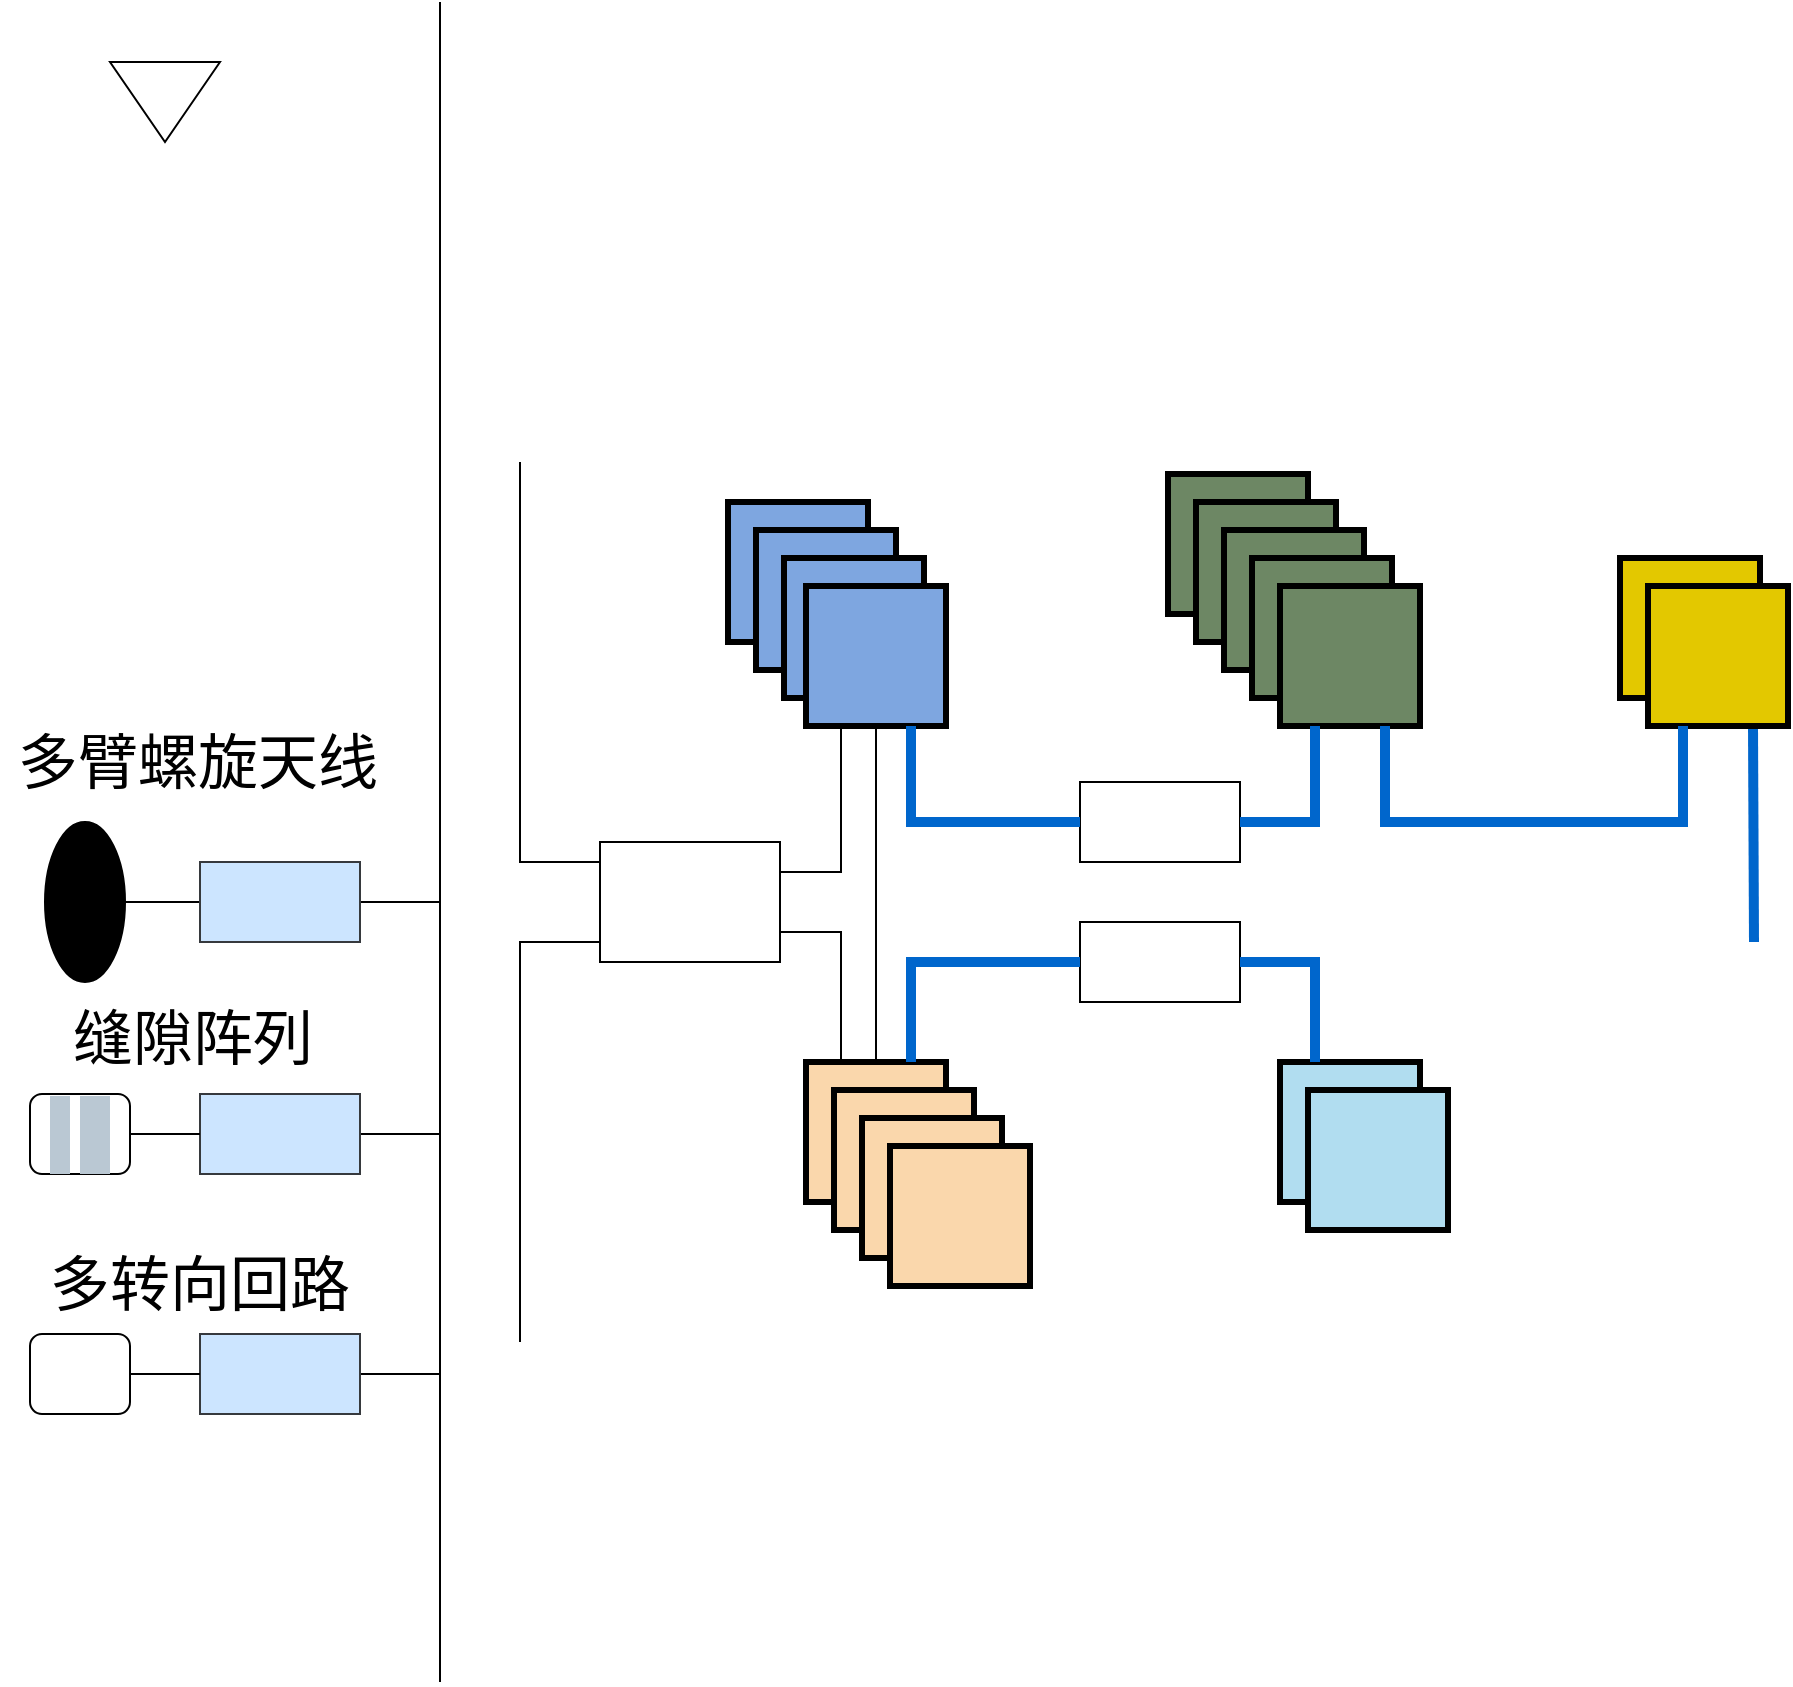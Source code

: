 <mxfile version="22.1.2" type="github">
  <diagram name="Page-1" id="M8y6by8E7KbK7771LnwZ">
    <mxGraphModel dx="1410" dy="1927" grid="1" gridSize="10" guides="1" tooltips="1" connect="1" arrows="1" fold="1" page="1" pageScale="1" pageWidth="850" pageHeight="1100" math="0" shadow="0">
      <root>
        <mxCell id="0" />
        <mxCell id="1" parent="0" />
        <mxCell id="zI-hbchwOAUTR7jxpCwH-31" value="" style="edgeStyle=orthogonalEdgeStyle;rounded=0;orthogonalLoop=1;jettySize=auto;html=1;endArrow=none;endFill=0;" edge="1" parent="1" source="zI-hbchwOAUTR7jxpCwH-4" target="zI-hbchwOAUTR7jxpCwH-8">
          <mxGeometry relative="1" as="geometry" />
        </mxCell>
        <mxCell id="zI-hbchwOAUTR7jxpCwH-4" value="" style="ellipse;whiteSpace=wrap;html=1;direction=south;fillColor=#000000;" vertex="1" parent="1">
          <mxGeometry x="162.5" y="580" width="40" height="80" as="geometry" />
        </mxCell>
        <mxCell id="zI-hbchwOAUTR7jxpCwH-38" style="edgeStyle=orthogonalEdgeStyle;rounded=0;orthogonalLoop=1;jettySize=auto;html=1;exitX=1;exitY=0.5;exitDx=0;exitDy=0;endArrow=none;endFill=0;" edge="1" parent="1" source="zI-hbchwOAUTR7jxpCwH-6">
          <mxGeometry relative="1" as="geometry">
            <mxPoint x="360" y="736" as="targetPoint" />
          </mxGeometry>
        </mxCell>
        <mxCell id="zI-hbchwOAUTR7jxpCwH-6" value="" style="rounded=0;whiteSpace=wrap;html=1;fillColor=#cce5ff;strokeColor=#36393d;" vertex="1" parent="1">
          <mxGeometry x="240" y="716" width="80" height="40" as="geometry" />
        </mxCell>
        <mxCell id="zI-hbchwOAUTR7jxpCwH-96" style="edgeStyle=orthogonalEdgeStyle;rounded=0;orthogonalLoop=1;jettySize=auto;html=1;exitX=1;exitY=0.25;exitDx=0;exitDy=0;entryX=0.25;entryY=1;entryDx=0;entryDy=0;endArrow=none;endFill=0;" edge="1" parent="1" source="zI-hbchwOAUTR7jxpCwH-7" target="zI-hbchwOAUTR7jxpCwH-92">
          <mxGeometry relative="1" as="geometry" />
        </mxCell>
        <mxCell id="zI-hbchwOAUTR7jxpCwH-97" style="edgeStyle=orthogonalEdgeStyle;rounded=0;orthogonalLoop=1;jettySize=auto;html=1;exitX=1;exitY=0.75;exitDx=0;exitDy=0;entryX=0.25;entryY=0;entryDx=0;entryDy=0;endArrow=none;endFill=0;" edge="1" parent="1" source="zI-hbchwOAUTR7jxpCwH-7" target="zI-hbchwOAUTR7jxpCwH-48">
          <mxGeometry relative="1" as="geometry" />
        </mxCell>
        <mxCell id="zI-hbchwOAUTR7jxpCwH-7" value="" style="rounded=0;whiteSpace=wrap;html=1;" vertex="1" parent="1">
          <mxGeometry x="440" y="590" width="90" height="60" as="geometry" />
        </mxCell>
        <mxCell id="zI-hbchwOAUTR7jxpCwH-121" style="edgeStyle=orthogonalEdgeStyle;rounded=0;orthogonalLoop=1;jettySize=auto;html=1;exitX=1;exitY=0.5;exitDx=0;exitDy=0;endArrow=none;endFill=0;" edge="1" parent="1" source="zI-hbchwOAUTR7jxpCwH-8">
          <mxGeometry relative="1" as="geometry">
            <mxPoint x="360" y="620" as="targetPoint" />
          </mxGeometry>
        </mxCell>
        <mxCell id="zI-hbchwOAUTR7jxpCwH-8" value="" style="rounded=0;whiteSpace=wrap;html=1;fillColor=#cce5ff;strokeColor=#36393d;" vertex="1" parent="1">
          <mxGeometry x="240" y="600" width="80" height="40" as="geometry" />
        </mxCell>
        <mxCell id="zI-hbchwOAUTR7jxpCwH-11" value="" style="endArrow=none;html=1;rounded=0;" edge="1" parent="1">
          <mxGeometry width="50" height="50" relative="1" as="geometry">
            <mxPoint x="360" y="1010" as="sourcePoint" />
            <mxPoint x="360" y="170" as="targetPoint" />
          </mxGeometry>
        </mxCell>
        <mxCell id="zI-hbchwOAUTR7jxpCwH-12" value="" style="endArrow=none;html=1;rounded=0;" edge="1" parent="1">
          <mxGeometry width="50" height="50" relative="1" as="geometry">
            <mxPoint x="440" y="600" as="sourcePoint" />
            <mxPoint x="400" y="400" as="targetPoint" />
            <Array as="points">
              <mxPoint x="400" y="600" />
            </Array>
          </mxGeometry>
        </mxCell>
        <mxCell id="zI-hbchwOAUTR7jxpCwH-13" value="" style="endArrow=none;html=1;rounded=0;" edge="1" parent="1">
          <mxGeometry width="50" height="50" relative="1" as="geometry">
            <mxPoint x="400" y="840" as="sourcePoint" />
            <mxPoint x="440" y="640" as="targetPoint" />
            <Array as="points">
              <mxPoint x="400" y="640" />
            </Array>
          </mxGeometry>
        </mxCell>
        <mxCell id="zI-hbchwOAUTR7jxpCwH-19" value="" style="rounded=0;whiteSpace=wrap;html=1;" vertex="1" parent="1">
          <mxGeometry x="680" y="560" width="80" height="40" as="geometry" />
        </mxCell>
        <mxCell id="zI-hbchwOAUTR7jxpCwH-20" value="" style="rounded=0;whiteSpace=wrap;html=1;" vertex="1" parent="1">
          <mxGeometry x="680" y="630" width="80" height="40" as="geometry" />
        </mxCell>
        <mxCell id="zI-hbchwOAUTR7jxpCwH-32" value="" style="edgeStyle=orthogonalEdgeStyle;rounded=0;orthogonalLoop=1;jettySize=auto;html=1;endArrow=none;endFill=0;" edge="1" parent="1" source="zI-hbchwOAUTR7jxpCwH-23" target="zI-hbchwOAUTR7jxpCwH-6">
          <mxGeometry relative="1" as="geometry" />
        </mxCell>
        <mxCell id="zI-hbchwOAUTR7jxpCwH-23" value="" style="rounded=1;whiteSpace=wrap;html=1;" vertex="1" parent="1">
          <mxGeometry x="155" y="716" width="50" height="40" as="geometry" />
        </mxCell>
        <mxCell id="zI-hbchwOAUTR7jxpCwH-24" value="" style="rounded=0;whiteSpace=wrap;html=1;fillColor=#bac8d3;strokeColor=none;" vertex="1" parent="1">
          <mxGeometry x="180" y="717" width="15" height="39" as="geometry" />
        </mxCell>
        <mxCell id="zI-hbchwOAUTR7jxpCwH-25" value="" style="rounded=0;whiteSpace=wrap;html=1;fillColor=#bac8d3;strokeColor=none;" vertex="1" parent="1">
          <mxGeometry x="165" y="717" width="10" height="39" as="geometry" />
        </mxCell>
        <mxCell id="zI-hbchwOAUTR7jxpCwH-39" style="edgeStyle=orthogonalEdgeStyle;rounded=0;orthogonalLoop=1;jettySize=auto;html=1;exitX=1;exitY=0.5;exitDx=0;exitDy=0;endArrow=none;endFill=0;" edge="1" parent="1" source="zI-hbchwOAUTR7jxpCwH-27">
          <mxGeometry relative="1" as="geometry">
            <mxPoint x="360" y="856" as="targetPoint" />
          </mxGeometry>
        </mxCell>
        <mxCell id="zI-hbchwOAUTR7jxpCwH-27" value="" style="rounded=0;whiteSpace=wrap;html=1;fillColor=#cce5ff;strokeColor=#36393d;" vertex="1" parent="1">
          <mxGeometry x="240" y="836" width="80" height="40" as="geometry" />
        </mxCell>
        <mxCell id="zI-hbchwOAUTR7jxpCwH-34" value="" style="edgeStyle=orthogonalEdgeStyle;rounded=0;orthogonalLoop=1;jettySize=auto;html=1;endArrow=none;endFill=0;" edge="1" parent="1" source="zI-hbchwOAUTR7jxpCwH-33" target="zI-hbchwOAUTR7jxpCwH-27">
          <mxGeometry relative="1" as="geometry" />
        </mxCell>
        <mxCell id="zI-hbchwOAUTR7jxpCwH-33" value="" style="rounded=1;whiteSpace=wrap;html=1;" vertex="1" parent="1">
          <mxGeometry x="155" y="836" width="50" height="40" as="geometry" />
        </mxCell>
        <mxCell id="zI-hbchwOAUTR7jxpCwH-80" value="" style="group" vertex="1" connectable="0" parent="1">
          <mxGeometry x="543" y="700" width="112" height="112" as="geometry" />
        </mxCell>
        <mxCell id="zI-hbchwOAUTR7jxpCwH-48" value="" style="whiteSpace=wrap;html=1;aspect=fixed;fillColor=#fad7ac;strokeColor=#000000;strokeWidth=3;" vertex="1" parent="zI-hbchwOAUTR7jxpCwH-80">
          <mxGeometry width="70" height="70" as="geometry" />
        </mxCell>
        <mxCell id="zI-hbchwOAUTR7jxpCwH-75" value="" style="whiteSpace=wrap;html=1;aspect=fixed;fillColor=#fad7ac;strokeColor=#000000;strokeWidth=3;" vertex="1" parent="zI-hbchwOAUTR7jxpCwH-80">
          <mxGeometry x="14" y="14" width="70" height="70" as="geometry" />
        </mxCell>
        <mxCell id="zI-hbchwOAUTR7jxpCwH-78" value="" style="whiteSpace=wrap;html=1;aspect=fixed;fillColor=#fad7ac;strokeColor=#000000;strokeWidth=3;" vertex="1" parent="zI-hbchwOAUTR7jxpCwH-80">
          <mxGeometry x="28" y="28" width="70" height="70" as="geometry" />
        </mxCell>
        <mxCell id="zI-hbchwOAUTR7jxpCwH-79" value="" style="whiteSpace=wrap;html=1;aspect=fixed;fillColor=#fad7ac;strokeColor=#000000;strokeWidth=3;" vertex="1" parent="zI-hbchwOAUTR7jxpCwH-80">
          <mxGeometry x="42" y="42" width="70" height="70" as="geometry" />
        </mxCell>
        <mxCell id="zI-hbchwOAUTR7jxpCwH-82" value="" style="group" vertex="1" connectable="0" parent="1">
          <mxGeometry x="780" y="700" width="84" height="84" as="geometry" />
        </mxCell>
        <mxCell id="zI-hbchwOAUTR7jxpCwH-68" value="" style="whiteSpace=wrap;html=1;aspect=fixed;fillColor=#b1ddf0;strokeColor=#000000;strokeWidth=3;" vertex="1" parent="zI-hbchwOAUTR7jxpCwH-82">
          <mxGeometry width="70" height="70" as="geometry" />
        </mxCell>
        <mxCell id="zI-hbchwOAUTR7jxpCwH-81" value="" style="whiteSpace=wrap;html=1;aspect=fixed;fillColor=#b1ddf0;strokeColor=#000000;strokeWidth=3;" vertex="1" parent="zI-hbchwOAUTR7jxpCwH-82">
          <mxGeometry x="14" y="14" width="70" height="70" as="geometry" />
        </mxCell>
        <mxCell id="zI-hbchwOAUTR7jxpCwH-84" value="" style="group;strokeColor=none;" vertex="1" connectable="0" parent="1">
          <mxGeometry x="950" y="448" width="84" height="84" as="geometry" />
        </mxCell>
        <mxCell id="zI-hbchwOAUTR7jxpCwH-58" value="" style="whiteSpace=wrap;html=1;aspect=fixed;fillColor=#e3c800;strokeColor=#000000;strokeWidth=3;fontColor=#000000;" vertex="1" parent="zI-hbchwOAUTR7jxpCwH-84">
          <mxGeometry width="70" height="70" as="geometry" />
        </mxCell>
        <mxCell id="zI-hbchwOAUTR7jxpCwH-113" style="rounded=0;orthogonalLoop=1;jettySize=auto;html=1;exitX=0.75;exitY=1;exitDx=0;exitDy=0;strokeWidth=5;strokeColor=#0066CC;endArrow=none;endFill=0;" edge="1" parent="zI-hbchwOAUTR7jxpCwH-84" source="zI-hbchwOAUTR7jxpCwH-83">
          <mxGeometry relative="1" as="geometry">
            <mxPoint x="67" y="192" as="targetPoint" />
          </mxGeometry>
        </mxCell>
        <mxCell id="zI-hbchwOAUTR7jxpCwH-83" value="" style="whiteSpace=wrap;html=1;aspect=fixed;fillColor=#e3c800;strokeColor=#000000;strokeWidth=3;fontColor=#000000;" vertex="1" parent="zI-hbchwOAUTR7jxpCwH-84">
          <mxGeometry x="14" y="14" width="70" height="70" as="geometry" />
        </mxCell>
        <mxCell id="zI-hbchwOAUTR7jxpCwH-89" value="" style="group" vertex="1" connectable="0" parent="1">
          <mxGeometry x="724" y="406" width="126" height="126" as="geometry" />
        </mxCell>
        <mxCell id="zI-hbchwOAUTR7jxpCwH-57" value="" style="whiteSpace=wrap;html=1;aspect=fixed;fillColor=#6d8764;strokeColor=#000000;strokeWidth=3;fontColor=#ffffff;" vertex="1" parent="zI-hbchwOAUTR7jxpCwH-89">
          <mxGeometry width="70" height="70" as="geometry" />
        </mxCell>
        <mxCell id="zI-hbchwOAUTR7jxpCwH-85" value="" style="whiteSpace=wrap;html=1;aspect=fixed;fillColor=#6d8764;strokeColor=#000000;strokeWidth=3;fontColor=#ffffff;" vertex="1" parent="zI-hbchwOAUTR7jxpCwH-89">
          <mxGeometry x="14" y="14" width="70" height="70" as="geometry" />
        </mxCell>
        <mxCell id="zI-hbchwOAUTR7jxpCwH-86" value="" style="whiteSpace=wrap;html=1;aspect=fixed;fillColor=#6d8764;strokeColor=#000000;strokeWidth=3;fontColor=#ffffff;" vertex="1" parent="zI-hbchwOAUTR7jxpCwH-89">
          <mxGeometry x="28" y="28" width="70" height="70" as="geometry" />
        </mxCell>
        <mxCell id="zI-hbchwOAUTR7jxpCwH-87" value="" style="whiteSpace=wrap;html=1;aspect=fixed;fillColor=#6d8764;strokeColor=#000000;strokeWidth=3;fontColor=#ffffff;" vertex="1" parent="zI-hbchwOAUTR7jxpCwH-89">
          <mxGeometry x="42" y="42" width="70" height="70" as="geometry" />
        </mxCell>
        <mxCell id="zI-hbchwOAUTR7jxpCwH-88" value="" style="whiteSpace=wrap;html=1;aspect=fixed;fillColor=#6d8764;strokeColor=#000000;strokeWidth=3;fontColor=#ffffff;" vertex="1" parent="zI-hbchwOAUTR7jxpCwH-89">
          <mxGeometry x="56" y="56" width="70" height="70" as="geometry" />
        </mxCell>
        <mxCell id="zI-hbchwOAUTR7jxpCwH-93" value="" style="group" vertex="1" connectable="0" parent="1">
          <mxGeometry x="504" y="420" width="112" height="112" as="geometry" />
        </mxCell>
        <mxCell id="zI-hbchwOAUTR7jxpCwH-56" value="" style="whiteSpace=wrap;html=1;aspect=fixed;fillColor=#7EA6E0;strokeColor=#000000;strokeWidth=3;" vertex="1" parent="zI-hbchwOAUTR7jxpCwH-93">
          <mxGeometry width="70" height="70" as="geometry" />
        </mxCell>
        <mxCell id="zI-hbchwOAUTR7jxpCwH-90" value="" style="whiteSpace=wrap;html=1;aspect=fixed;fillColor=#7EA6E0;strokeColor=#000000;strokeWidth=3;" vertex="1" parent="zI-hbchwOAUTR7jxpCwH-93">
          <mxGeometry x="14" y="14" width="70" height="70" as="geometry" />
        </mxCell>
        <mxCell id="zI-hbchwOAUTR7jxpCwH-91" value="" style="whiteSpace=wrap;html=1;aspect=fixed;fillColor=#7EA6E0;strokeColor=#000000;strokeWidth=3;" vertex="1" parent="zI-hbchwOAUTR7jxpCwH-93">
          <mxGeometry x="28" y="28" width="70" height="70" as="geometry" />
        </mxCell>
        <mxCell id="zI-hbchwOAUTR7jxpCwH-92" value="" style="whiteSpace=wrap;html=1;aspect=fixed;fillColor=#7EA6E0;strokeColor=#000000;strokeWidth=3;" vertex="1" parent="zI-hbchwOAUTR7jxpCwH-93">
          <mxGeometry x="39" y="42" width="70" height="70" as="geometry" />
        </mxCell>
        <mxCell id="zI-hbchwOAUTR7jxpCwH-100" style="rounded=0;orthogonalLoop=1;jettySize=auto;html=1;exitX=0.5;exitY=1;exitDx=0;exitDy=0;endArrow=none;endFill=0;" edge="1" parent="1" source="zI-hbchwOAUTR7jxpCwH-92" target="zI-hbchwOAUTR7jxpCwH-48">
          <mxGeometry relative="1" as="geometry" />
        </mxCell>
        <mxCell id="zI-hbchwOAUTR7jxpCwH-101" style="edgeStyle=orthogonalEdgeStyle;rounded=0;orthogonalLoop=1;jettySize=auto;html=1;exitX=0.75;exitY=0;exitDx=0;exitDy=0;entryX=0;entryY=0.5;entryDx=0;entryDy=0;strokeWidth=5;endArrow=none;endFill=0;strokeColor=#0066CC;" edge="1" parent="1" source="zI-hbchwOAUTR7jxpCwH-48" target="zI-hbchwOAUTR7jxpCwH-20">
          <mxGeometry relative="1" as="geometry" />
        </mxCell>
        <mxCell id="zI-hbchwOAUTR7jxpCwH-102" style="edgeStyle=orthogonalEdgeStyle;rounded=0;orthogonalLoop=1;jettySize=auto;html=1;exitX=0.75;exitY=1;exitDx=0;exitDy=0;entryX=0;entryY=0.5;entryDx=0;entryDy=0;strokeWidth=5;endArrow=none;endFill=0;strokeColor=#0066CC;" edge="1" parent="1" source="zI-hbchwOAUTR7jxpCwH-92" target="zI-hbchwOAUTR7jxpCwH-19">
          <mxGeometry relative="1" as="geometry" />
        </mxCell>
        <mxCell id="zI-hbchwOAUTR7jxpCwH-103" style="edgeStyle=orthogonalEdgeStyle;rounded=0;orthogonalLoop=1;jettySize=auto;html=1;exitX=0.25;exitY=1;exitDx=0;exitDy=0;entryX=1;entryY=0.5;entryDx=0;entryDy=0;endArrow=none;endFill=0;strokeWidth=5;strokeColor=#0066CC;" edge="1" parent="1" source="zI-hbchwOAUTR7jxpCwH-88" target="zI-hbchwOAUTR7jxpCwH-19">
          <mxGeometry relative="1" as="geometry" />
        </mxCell>
        <mxCell id="zI-hbchwOAUTR7jxpCwH-104" style="edgeStyle=orthogonalEdgeStyle;rounded=0;orthogonalLoop=1;jettySize=auto;html=1;exitX=0.25;exitY=0;exitDx=0;exitDy=0;entryX=1;entryY=0.5;entryDx=0;entryDy=0;endArrow=none;endFill=0;strokeWidth=5;strokeColor=#0066CC;" edge="1" parent="1" source="zI-hbchwOAUTR7jxpCwH-68" target="zI-hbchwOAUTR7jxpCwH-20">
          <mxGeometry relative="1" as="geometry" />
        </mxCell>
        <mxCell id="zI-hbchwOAUTR7jxpCwH-105" style="edgeStyle=orthogonalEdgeStyle;rounded=0;orthogonalLoop=1;jettySize=auto;html=1;exitX=0.75;exitY=1;exitDx=0;exitDy=0;entryX=0.25;entryY=1;entryDx=0;entryDy=0;strokeWidth=5;strokeColor=#0066CC;endArrow=none;endFill=0;" edge="1" parent="1" source="zI-hbchwOAUTR7jxpCwH-88" target="zI-hbchwOAUTR7jxpCwH-83">
          <mxGeometry relative="1" as="geometry">
            <Array as="points">
              <mxPoint x="833" y="580" />
              <mxPoint x="982" y="580" />
            </Array>
          </mxGeometry>
        </mxCell>
        <mxCell id="zI-hbchwOAUTR7jxpCwH-115" value="&lt;font style=&quot;font-size: 30px;&quot;&gt;缝隙阵列&lt;/font&gt;" style="text;html=1;strokeColor=none;fillColor=none;align=center;verticalAlign=middle;whiteSpace=wrap;rounded=0;" vertex="1" parent="1">
          <mxGeometry x="165" y="670" width="142.5" height="36" as="geometry" />
        </mxCell>
        <mxCell id="zI-hbchwOAUTR7jxpCwH-116" value="&lt;font style=&quot;font-size: 30px;&quot;&gt;多臂螺旋天线&lt;/font&gt;" style="text;html=1;strokeColor=none;fillColor=none;align=center;verticalAlign=middle;whiteSpace=wrap;rounded=0;" vertex="1" parent="1">
          <mxGeometry x="140" y="530" width="197.5" height="40" as="geometry" />
        </mxCell>
        <mxCell id="zI-hbchwOAUTR7jxpCwH-117" value="&lt;font style=&quot;font-size: 30px;&quot;&gt;多转向回路&lt;/font&gt;" style="text;html=1;strokeColor=none;fillColor=none;align=center;verticalAlign=middle;whiteSpace=wrap;rounded=0;" vertex="1" parent="1">
          <mxGeometry x="160" y="796" width="160" height="30" as="geometry" />
        </mxCell>
        <mxCell id="zI-hbchwOAUTR7jxpCwH-124" value="" style="triangle;whiteSpace=wrap;html=1;direction=south;" vertex="1" parent="1">
          <mxGeometry x="195" y="200" width="55" height="40" as="geometry" />
        </mxCell>
      </root>
    </mxGraphModel>
  </diagram>
</mxfile>
